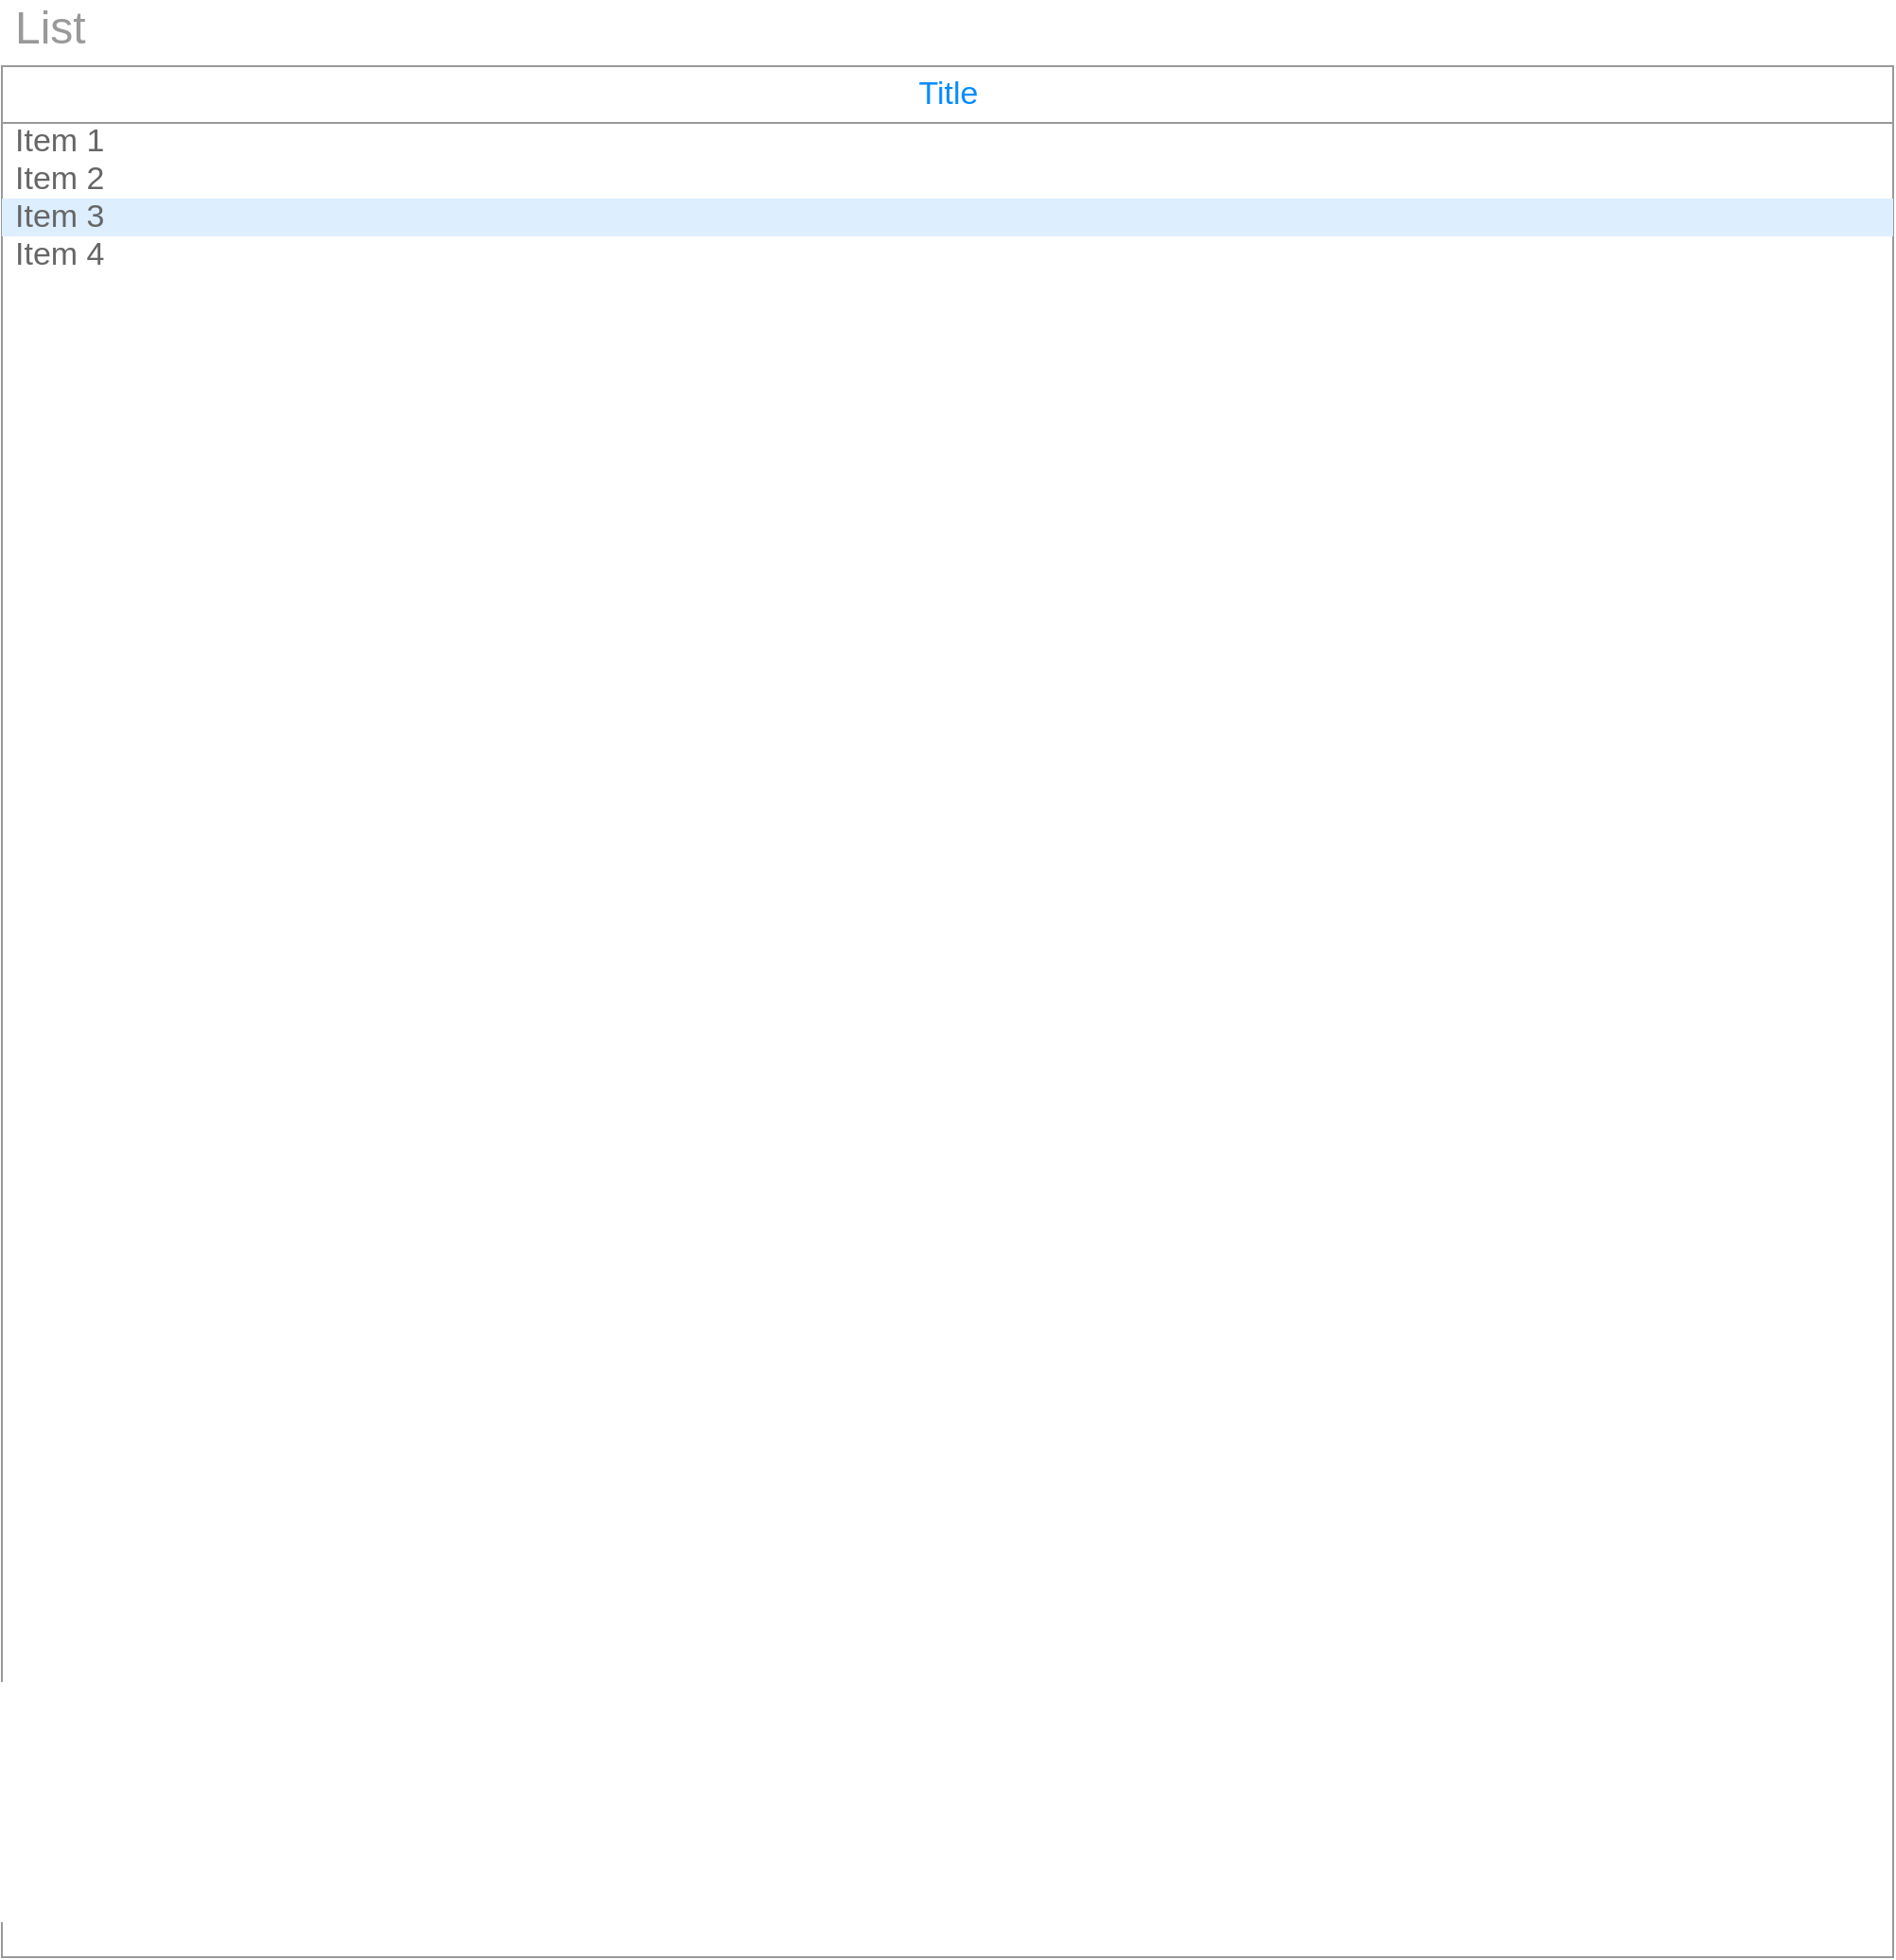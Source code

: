 <mxfile version="13.8.2" type="device"><diagram name="Page-1" id="c9db0220-8083-56f3-ca83-edcdcd058819"><mxGraphModel dx="898" dy="467" grid="1" gridSize="10" guides="1" tooltips="1" connect="1" arrows="1" fold="1" page="1" pageScale="1.5" pageWidth="826" pageHeight="1169" background="#ffffff" math="0" shadow="0"><root><mxCell id="0" style=";html=1;"/><mxCell id="1" style=";html=1;" parent="0"/><object label="List" widget="label" id="fsYZOI2rv4Vp23KMb_vr-5"><mxCell style="html=1;shadow=0;dashed=0;shape=mxgraph.bootstrap.rect;strokeColor=none;fillColor=none;fontColor=#999999;align=left;spacingLeft=5;whiteSpace=wrap;rounded=0;fontSize=24;" parent="1" vertex="1"><mxGeometry x="40" y="40" width="200" height="20" as="geometry"/></mxCell></object><object label="" widget="list" binding="mylist" columns="2" templates="mylistitem" id="AtvYbSsVAWKluyZxgCrz-14"><mxCell style="strokeWidth=1;shadow=0;dashed=0;align=center;html=1;shape=mxgraph.mockup.forms.rrect;rSize=0;strokeColor=#999999;fillColor=#ffffff;" parent="1" vertex="1"><mxGeometry x="40" y="70" width="1000" height="1000" as="geometry"/></mxCell></object><mxCell id="AtvYbSsVAWKluyZxgCrz-15" value="Title" style="strokeWidth=1;shadow=0;dashed=0;align=center;html=1;shape=mxgraph.mockup.forms.rrect;rSize=0;strokeColor=#999999;fontColor=#008cff;fontSize=17;fillColor=#ffffff;resizeWidth=1;" parent="AtvYbSsVAWKluyZxgCrz-14" vertex="1"><mxGeometry width="1000" height="30" relative="1" as="geometry"/></mxCell><mxCell id="AtvYbSsVAWKluyZxgCrz-16" value="Item 1" style="strokeWidth=1;shadow=0;dashed=0;align=center;html=1;shape=mxgraph.mockup.forms.anchor;fontSize=17;fontColor=#666666;align=left;spacingLeft=5;resizeWidth=1;" parent="AtvYbSsVAWKluyZxgCrz-14" vertex="1"><mxGeometry width="1000" height="20" relative="1" as="geometry"><mxPoint y="30" as="offset"/></mxGeometry></mxCell><mxCell id="AtvYbSsVAWKluyZxgCrz-17" value="Item 2" style="strokeWidth=1;shadow=0;dashed=0;align=center;html=1;shape=mxgraph.mockup.forms.anchor;fontSize=17;fontColor=#666666;align=left;spacingLeft=5;resizeWidth=1;" parent="AtvYbSsVAWKluyZxgCrz-14" vertex="1"><mxGeometry width="1000" height="20" relative="1" as="geometry"><mxPoint y="50" as="offset"/></mxGeometry></mxCell><mxCell id="AtvYbSsVAWKluyZxgCrz-18" value="Item 3" style="strokeWidth=1;shadow=0;dashed=0;align=center;html=1;shape=mxgraph.mockup.forms.rrect;rSize=0;fontSize=17;fontColor=#666666;align=left;spacingLeft=5;fillColor=#ddeeff;strokeColor=none;resizeWidth=1;" parent="AtvYbSsVAWKluyZxgCrz-14" vertex="1"><mxGeometry width="1000" height="20" relative="1" as="geometry"><mxPoint y="70" as="offset"/></mxGeometry></mxCell><mxCell id="AtvYbSsVAWKluyZxgCrz-19" value="Item 4" style="strokeWidth=1;shadow=0;dashed=0;align=center;html=1;shape=mxgraph.mockup.forms.anchor;fontSize=17;fontColor=#666666;align=left;spacingLeft=5;resizeWidth=1;" parent="AtvYbSsVAWKluyZxgCrz-14" vertex="1"><mxGeometry width="1000" height="20" relative="1" as="geometry"><mxPoint y="90" as="offset"/></mxGeometry></mxCell></root></mxGraphModel></diagram></mxfile>